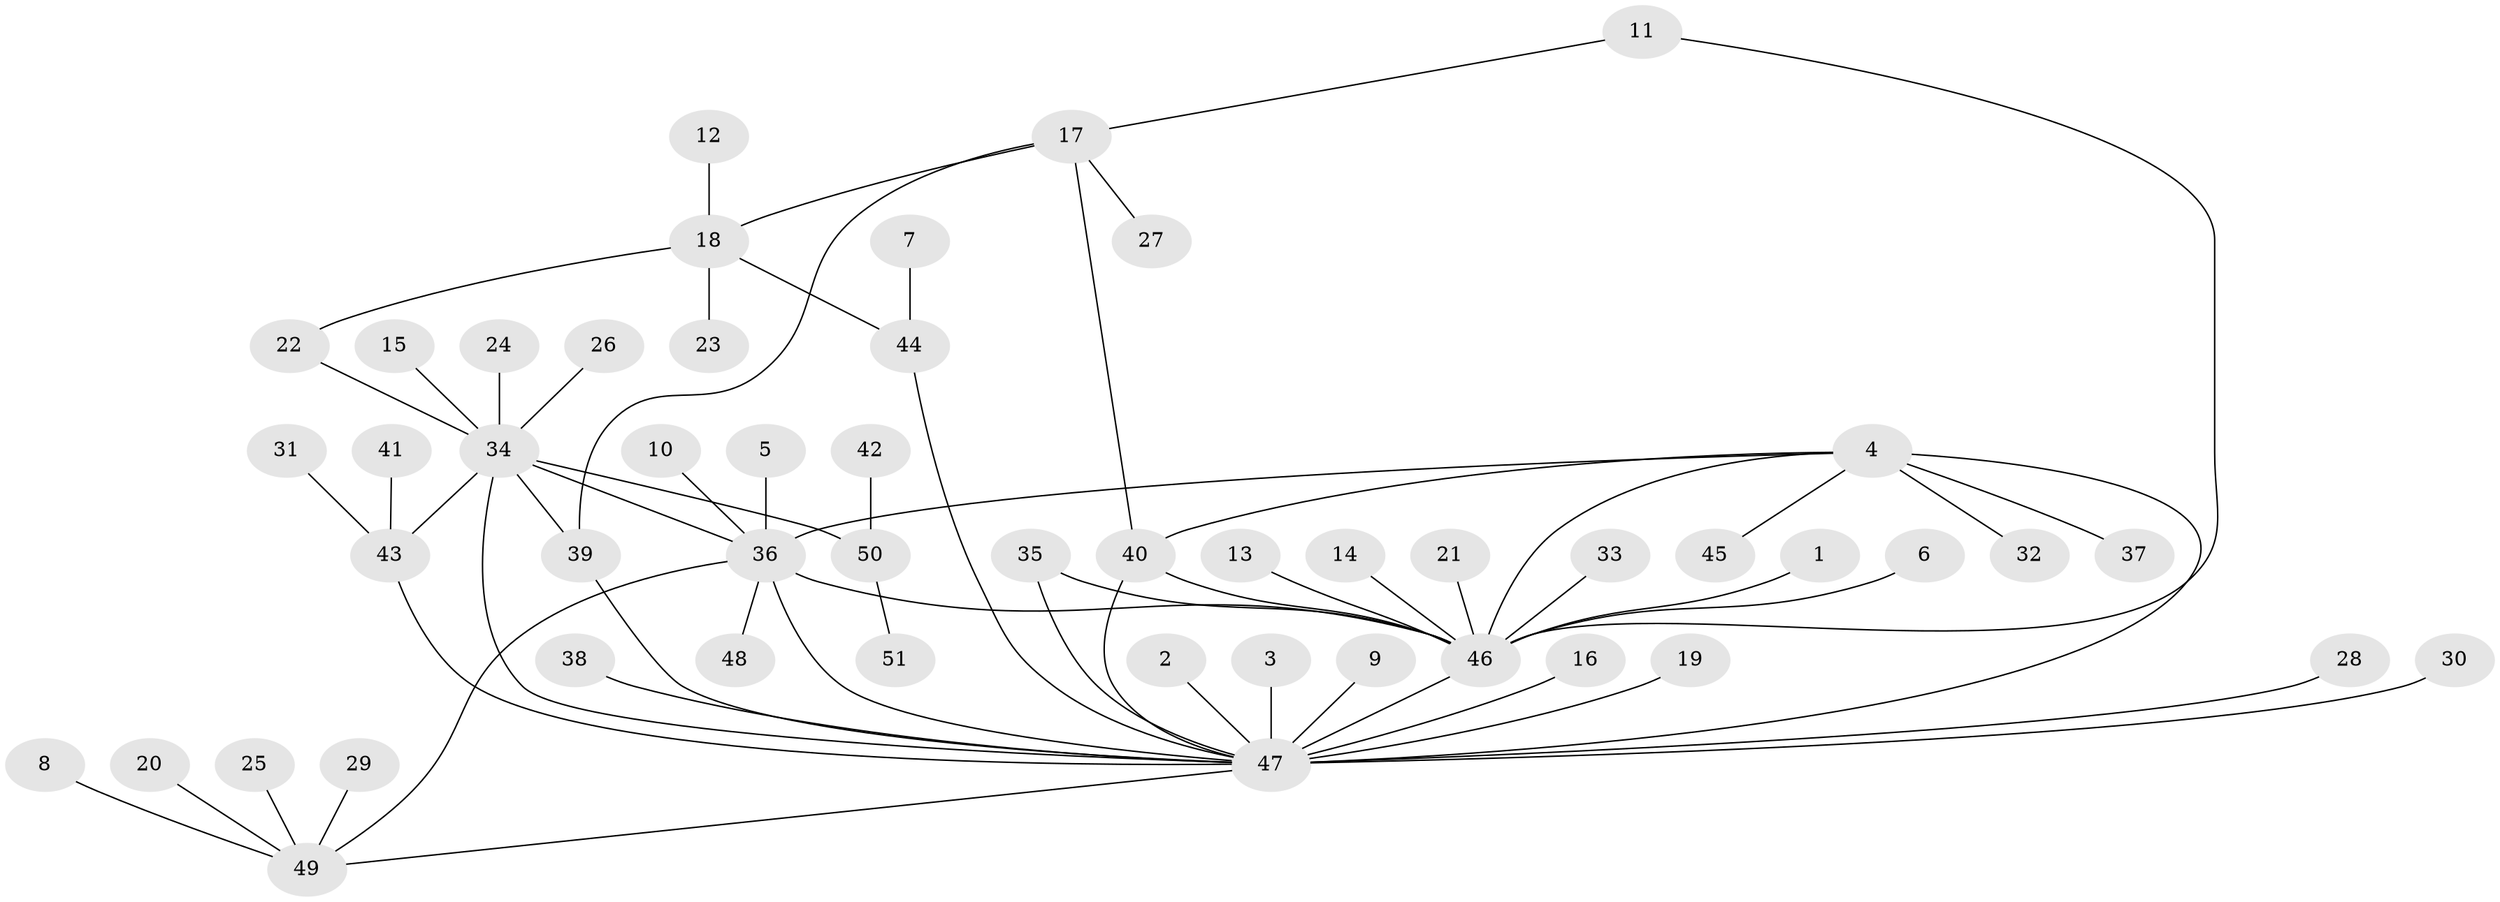 // original degree distribution, {13: 0.00980392156862745, 20: 0.00980392156862745, 4: 0.049019607843137254, 8: 0.0196078431372549, 1: 0.5784313725490197, 9: 0.00980392156862745, 6: 0.00980392156862745, 5: 0.0196078431372549, 3: 0.12745098039215685, 7: 0.00980392156862745, 11: 0.00980392156862745, 2: 0.14705882352941177}
// Generated by graph-tools (version 1.1) at 2025/49/03/09/25 03:49:47]
// undirected, 51 vertices, 64 edges
graph export_dot {
graph [start="1"]
  node [color=gray90,style=filled];
  1;
  2;
  3;
  4;
  5;
  6;
  7;
  8;
  9;
  10;
  11;
  12;
  13;
  14;
  15;
  16;
  17;
  18;
  19;
  20;
  21;
  22;
  23;
  24;
  25;
  26;
  27;
  28;
  29;
  30;
  31;
  32;
  33;
  34;
  35;
  36;
  37;
  38;
  39;
  40;
  41;
  42;
  43;
  44;
  45;
  46;
  47;
  48;
  49;
  50;
  51;
  1 -- 46 [weight=1.0];
  2 -- 47 [weight=1.0];
  3 -- 47 [weight=1.0];
  4 -- 32 [weight=1.0];
  4 -- 36 [weight=1.0];
  4 -- 37 [weight=1.0];
  4 -- 40 [weight=1.0];
  4 -- 45 [weight=1.0];
  4 -- 46 [weight=1.0];
  4 -- 47 [weight=2.0];
  5 -- 36 [weight=1.0];
  6 -- 46 [weight=1.0];
  7 -- 44 [weight=1.0];
  8 -- 49 [weight=1.0];
  9 -- 47 [weight=1.0];
  10 -- 36 [weight=1.0];
  11 -- 17 [weight=1.0];
  11 -- 46 [weight=1.0];
  12 -- 18 [weight=1.0];
  13 -- 46 [weight=1.0];
  14 -- 46 [weight=1.0];
  15 -- 34 [weight=1.0];
  16 -- 47 [weight=1.0];
  17 -- 18 [weight=1.0];
  17 -- 27 [weight=1.0];
  17 -- 39 [weight=1.0];
  17 -- 40 [weight=1.0];
  18 -- 22 [weight=1.0];
  18 -- 23 [weight=1.0];
  18 -- 44 [weight=1.0];
  19 -- 47 [weight=1.0];
  20 -- 49 [weight=1.0];
  21 -- 46 [weight=1.0];
  22 -- 34 [weight=1.0];
  24 -- 34 [weight=1.0];
  25 -- 49 [weight=1.0];
  26 -- 34 [weight=1.0];
  28 -- 47 [weight=1.0];
  29 -- 49 [weight=1.0];
  30 -- 47 [weight=1.0];
  31 -- 43 [weight=1.0];
  33 -- 46 [weight=1.0];
  34 -- 36 [weight=1.0];
  34 -- 39 [weight=1.0];
  34 -- 43 [weight=1.0];
  34 -- 47 [weight=1.0];
  34 -- 50 [weight=1.0];
  35 -- 46 [weight=1.0];
  35 -- 47 [weight=1.0];
  36 -- 46 [weight=2.0];
  36 -- 47 [weight=1.0];
  36 -- 48 [weight=1.0];
  36 -- 49 [weight=1.0];
  38 -- 47 [weight=1.0];
  39 -- 47 [weight=1.0];
  40 -- 46 [weight=1.0];
  40 -- 47 [weight=1.0];
  41 -- 43 [weight=1.0];
  42 -- 50 [weight=1.0];
  43 -- 47 [weight=1.0];
  44 -- 47 [weight=1.0];
  46 -- 47 [weight=3.0];
  47 -- 49 [weight=1.0];
  50 -- 51 [weight=1.0];
}
